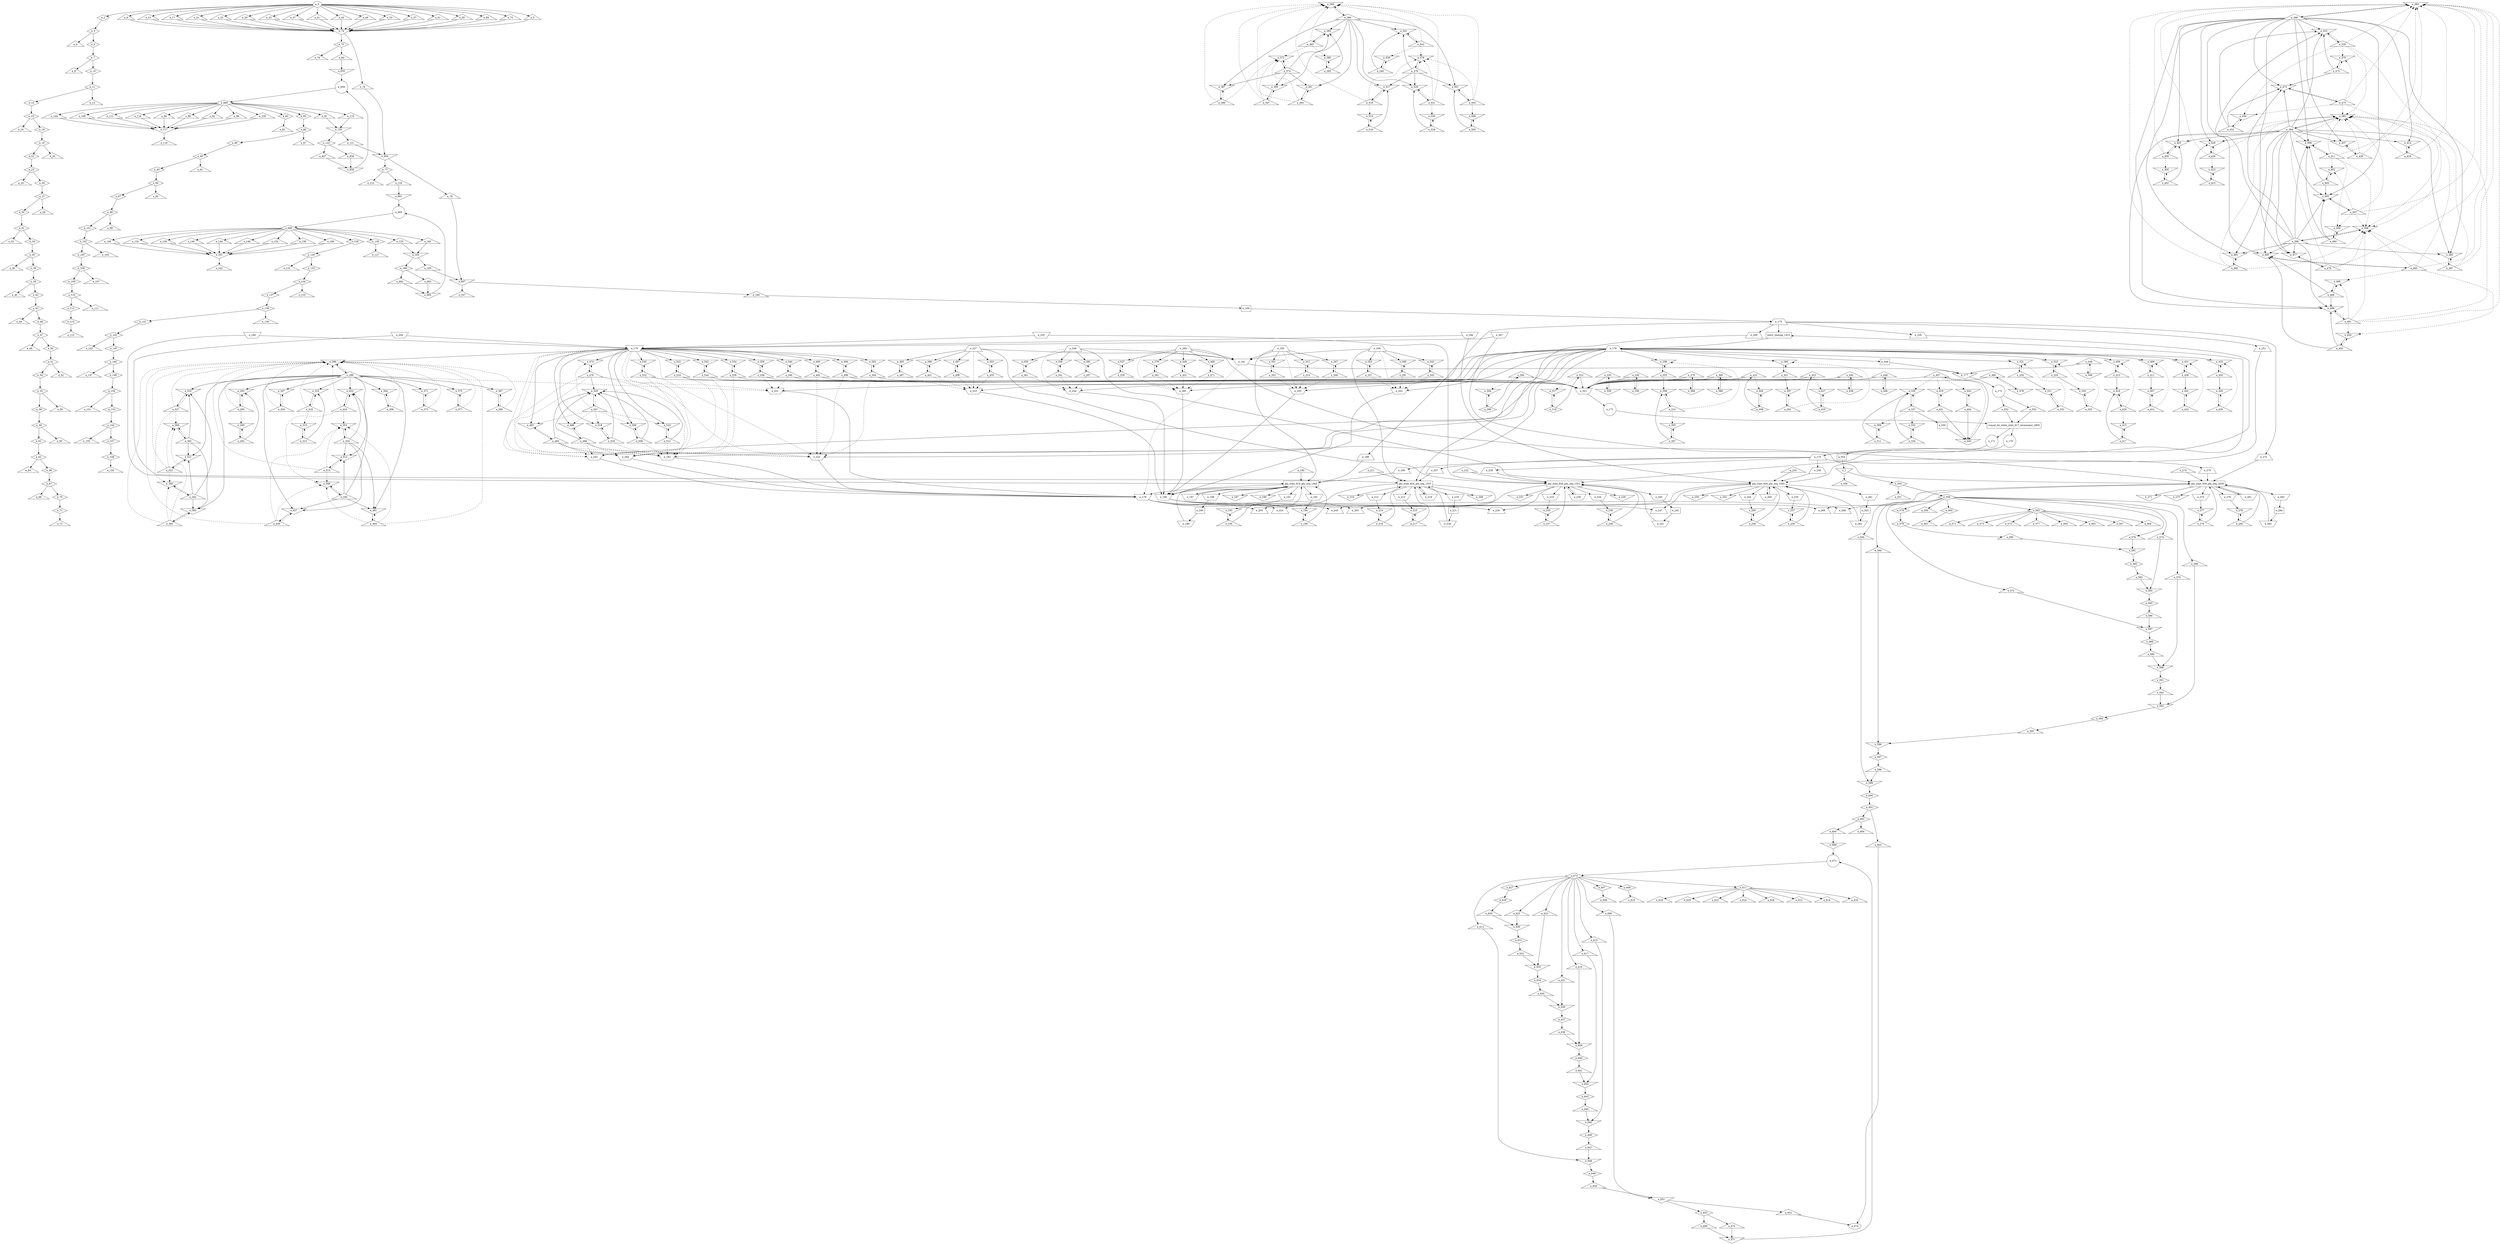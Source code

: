 digraph control_path {
  e_0: entry_node : n ;
  e_1 [shape = invtriangle];
  e_2 [shape = diamond];
  e_3 [shape = diamond];
  e_4 [shape = triangle];
  e_5 [shape = triangle];
  e_6 [shape = diamond];
  e_7 [shape = diamond];
  e_8 [shape = triangle];
  e_9 [shape = triangle];
  e_10 [shape = diamond];
  e_11 [shape = diamond];
  e_12 [shape = triangle];
  e_13 [shape = triangle];
  e_14 [shape = diamond];
  e_15 [shape = diamond];
  e_16 [shape = triangle];
  e_17 [shape = triangle];
  e_18 [shape = diamond];
  e_19 [shape = diamond];
  e_20 [shape = triangle];
  e_21 [shape = triangle];
  e_22 [shape = diamond];
  e_23 [shape = diamond];
  e_24 [shape = triangle];
  e_25 [shape = triangle];
  e_26 [shape = diamond];
  e_27 [shape = diamond];
  e_28 [shape = triangle];
  e_29 [shape = triangle];
  e_30 [shape = diamond];
  e_31 [shape = diamond];
  e_32 [shape = triangle];
  e_33 [shape = triangle];
  e_34 [shape = diamond];
  e_35 [shape = diamond];
  e_36 [shape = triangle];
  e_37 [shape = triangle];
  e_38 [shape = diamond];
  e_39 [shape = diamond];
  e_40 [shape = triangle];
  e_41 [shape = triangle];
  e_42 [shape = diamond];
  e_43 [shape = diamond];
  e_44 [shape = triangle];
  e_45 [shape = triangle];
  e_46 [shape = diamond];
  e_47 [shape = diamond];
  e_48 [shape = triangle];
  e_49 [shape = triangle];
  e_50 [shape = diamond];
  e_51 [shape = diamond];
  e_52 [shape = triangle];
  e_53 [shape = triangle];
  e_54 [shape = diamond];
  e_55 [shape = diamond];
  e_56 [shape = triangle];
  e_57 [shape = triangle];
  e_58 [shape = diamond];
  e_59 [shape = diamond];
  e_60 [shape = triangle];
  e_61 [shape = triangle];
  e_62 [shape = diamond];
  e_63 [shape = diamond];
  e_64 [shape = triangle];
  e_65 [shape = triangle];
  e_66 [shape = diamond];
  e_67 [shape = diamond];
  e_68 [shape = triangle];
  e_69 [shape = triangle];
  e_70 [shape = diamond];
  e_71 [shape = diamond];
  e_72 [shape = triangle];
  e_73 [shape = triangle];
  e_74 [shape = invtriangle];
  e_75 [shape = diamond];
  e_76 [shape = triangle];
  e_77 [shape = diamond];
  e_78 [shape = triangle];
  e_79 [shape = triangle];
  e_80 [shape = triangle];
  e_81 [shape = triangle];
  e_82 [shape = diamond];
  e_83 [shape = triangle];
  e_84 [shape = triangle];
  e_85 [shape = diamond];
  e_86 [shape = diamond];
  e_87 [shape = triangle];
  e_88 [shape = triangle];
  e_89 [shape = diamond];
  e_90 [shape = diamond];
  e_91 [shape = triangle];
  e_92 [shape = triangle];
  e_93 [shape = diamond];
  e_94 [shape = diamond];
  e_95 [shape = triangle];
  e_96 [shape = triangle];
  e_97 [shape = diamond];
  e_98 [shape = diamond];
  e_99 [shape = triangle];
  e_100 [shape = triangle];
  e_101 [shape = diamond];
  e_102 [shape = diamond];
  e_103 [shape = triangle];
  e_104 [shape = triangle];
  e_105 [shape = diamond];
  e_106 [shape = diamond];
  e_107 [shape = triangle];
  e_108 [shape = triangle];
  e_109 [shape = diamond];
  e_110 [shape = diamond];
  e_111 [shape = triangle];
  e_112 [shape = triangle];
  e_113 [shape = diamond];
  e_114 [shape = diamond];
  e_115 [shape = triangle];
  e_116 [shape = triangle];
  e_117 [shape = invtriangle];
  e_118 [shape = triangle];
  e_119 [shape = triangle];
  e_120 [shape = invtriangle];
  e_121 [shape = triangle];
  e_122 [shape = diamond];
  e_123 [shape = triangle];
  e_124 [shape = triangle];
  e_125 [shape = triangle];
  e_126 [shape = diamond];
  e_127 [shape = triangle];
  e_128 [shape = triangle];
  e_129 [shape = diamond];
  e_130 [shape = diamond];
  e_131 [shape = triangle];
  e_132 [shape = triangle];
  e_133 [shape = diamond];
  e_134 [shape = diamond];
  e_135 [shape = triangle];
  e_136 [shape = triangle];
  e_137 [shape = diamond];
  e_138 [shape = diamond];
  e_139 [shape = triangle];
  e_140 [shape = triangle];
  e_141 [shape = diamond];
  e_142 [shape = diamond];
  e_143 [shape = triangle];
  e_144 [shape = triangle];
  e_145 [shape = diamond];
  e_146 [shape = diamond];
  e_147 [shape = triangle];
  e_148 [shape = triangle];
  e_149 [shape = diamond];
  e_150 [shape = diamond];
  e_151 [shape = triangle];
  e_152 [shape = triangle];
  e_153 [shape = diamond];
  e_154 [shape = diamond];
  e_155 [shape = triangle];
  e_156 [shape = triangle];
  e_157 [shape = diamond];
  e_158 [shape = diamond];
  e_159 [shape = triangle];
  e_160 [shape = triangle];
  e_161 [shape = invtriangle];
  e_162 [shape = triangle];
  e_163 [shape = triangle];
  e_164 [shape = invtriangle];
  e_165 [shape = triangle];
  e_166 [shape = diamond];
  e_167 [shape = triangle];
  e_168 [shape = triangle];
  e_169 [shape = dot];
  e_170 [shape = circle];
  e_171 [shape = circle];
  e_172 [shape = circle];
  e_173 [shape = circle];
  e_174 [shape = trapezium];
  e_175 [shape = trapezium];
  e_176 [shape = trapezium];
  e_177 [shape = invtriangle];
  e_178 [shape = invtrapezium];
  e_179 [shape = invtrapezium];
  e_180 [shape = invtrapezium];
  e_181 [shape = invtrapezium];
  e_182 [shape = invtrapezium];
  e_183 [shape = invtrapezium];
  e_184 [shape = invtrapezium];
  e_185 [shape = trapezium];
  e_186 [shape = trapezium];
  e_187 [shape = invtriangle];
  e_188 [shape = trapezium];
  e_189 [shape = invtriangle];
  e_190 [shape = triangle];
  e_191 [shape = invtrapezium];
  e_192 [shape = invtrapezium];
  e_193 [shape = invtriangle];
  e_194 [shape = invtriangle];
  e_195 [shape = triangle];
  e_196 [shape = triangle];
  e_197 [shape = invtrapezium];
  e_198 [shape = invtrapezium];
  e_199 [shape = invtrapezium];
  e_200 [shape = dot];
  e_201 [shape = invtrapezium];
  e_202 [shape = invtrapezium];
  e_203 [shape = trapezium];
  e_204 [shape = invtrapezium];
  e_205 [shape = trapezium];
  e_206 [shape = trapezium];
  e_207 [shape = trapezium];
  e_208 [shape = invtriangle];
  e_209 [shape = trapezium];
  e_210 [shape = invtriangle];
  e_211 [shape = triangle];
  e_212 [shape = invtrapezium];
  e_213 [shape = invtrapezium];
  e_214 [shape = invtriangle];
  e_215 [shape = invtriangle];
  e_216 [shape = triangle];
  e_217 [shape = triangle];
  e_218 [shape = invtrapezium];
  e_219 [shape = invtrapezium];
  e_220 [shape = invtrapezium];
  e_221 [shape = dot];
  e_222 [shape = invtrapezium];
  e_223 [shape = invtrapezium];
  e_224 [shape = trapezium];
  e_225 [shape = invtrapezium];
  e_226 [shape = trapezium];
  e_227 [shape = trapezium];
  e_228 [shape = trapezium];
  e_229 [shape = invtriangle];
  e_230 [shape = trapezium];
  e_231 [shape = invtriangle];
  e_232 [shape = triangle];
  e_233 [shape = invtrapezium];
  e_234 [shape = invtrapezium];
  e_235 [shape = invtriangle];
  e_236 [shape = invtriangle];
  e_237 [shape = triangle];
  e_238 [shape = triangle];
  e_239 [shape = invtrapezium];
  e_240 [shape = invtrapezium];
  e_241 [shape = invtrapezium];
  e_242 [shape = dot];
  e_243 [shape = invtrapezium];
  e_244 [shape = invtrapezium];
  e_245 [shape = trapezium];
  e_246 [shape = invtrapezium];
  e_247 [shape = trapezium];
  e_248 [shape = trapezium];
  e_249 [shape = trapezium];
  e_250 [shape = invtriangle];
  e_251 [shape = trapezium];
  e_252 [shape = invtriangle];
  e_253 [shape = triangle];
  e_254 [shape = invtrapezium];
  e_255 [shape = invtrapezium];
  e_256 [shape = invtriangle];
  e_257 [shape = invtriangle];
  e_258 [shape = triangle];
  e_259 [shape = triangle];
  e_260 [shape = invtrapezium];
  e_261 [shape = invtrapezium];
  e_262 [shape = invtrapezium];
  e_263 [shape = dot];
  e_264 [shape = invtrapezium];
  e_265 [shape = invtrapezium];
  e_266 [shape = trapezium];
  e_267 [shape = invtrapezium];
  e_268 [shape = trapezium];
  e_269 [shape = trapezium];
  e_270 [shape = trapezium];
  e_271 [shape = invtriangle];
  e_272 [shape = trapezium];
  e_273 [shape = invtriangle];
  e_274 [shape = triangle];
  e_275 [shape = invtrapezium];
  e_276 [shape = invtrapezium];
  e_277 [shape = invtriangle];
  e_278 [shape = invtriangle];
  e_279 [shape = triangle];
  e_280 [shape = triangle];
  e_281 [shape = invtrapezium];
  e_282 [shape = invtrapezium];
  e_283 [shape = invtrapezium];
  e_284 [shape = dot];
  e_285 [shape = invtriangle];
  e_286 [shape = invtriangle];
  e_287 [shape = triangle];
  e_288 [shape = triangle];
  e_289 [shape = invtriangle];
  e_290 [shape = invtriangle];
  e_291 [shape = triangle];
  e_292 [shape = triangle];
  e_293 [shape = invtriangle];
  e_294 [shape = invtriangle];
  e_295 [shape = triangle];
  e_296 [shape = diamond];
  e_297 [shape = invtriangle];
  e_298 [shape = invtriangle];
  e_299 [shape = invtriangle];
  e_300 [shape = triangle];
  e_301 [shape = triangle];
  e_302 [shape = triangle];
  e_303 [shape = triangle];
  e_304 [shape = invtriangle];
  e_305 [shape = invtriangle];
  e_306 [shape = triangle];
  e_307 [shape = triangle];
  e_308 [shape = invtriangle];
  e_309 [shape = invtriangle];
  e_310 [shape = triangle];
  e_311 [shape = triangle];
  e_312 [shape = invtriangle];
  e_313 [shape = invtriangle];
  e_314 [shape = triangle];
  e_315 [shape = triangle];
  e_316 [shape = invtriangle];
  e_317 [shape = invtriangle];
  e_318 [shape = triangle];
  e_319 [shape = diamond];
  e_320 [shape = invtriangle];
  e_321 [shape = invtriangle];
  e_322 [shape = invtriangle];
  e_323 [shape = triangle];
  e_324 [shape = triangle];
  e_325 [shape = triangle];
  e_326 [shape = triangle];
  e_327 [shape = invtriangle];
  e_328 [shape = invtriangle];
  e_329 [shape = triangle];
  e_330 [shape = triangle];
  e_331 [shape = invtriangle];
  e_332 [shape = invtriangle];
  e_333 [shape = triangle];
  e_334 [shape = triangle];
  e_335 [shape = invtriangle];
  e_336 [shape = invtriangle];
  e_337 [shape = triangle];
  e_338 [shape = triangle];
  e_339 [shape = invtriangle];
  e_340 [shape = invtriangle];
  e_341 [shape = triangle];
  e_342 [shape = triangle];
  e_343 [shape = invtriangle];
  e_344 [shape = invtriangle];
  e_345 [shape = triangle];
  e_346 [shape = triangle];
  e_347 [shape = invtriangle];
  e_348 [shape = invtriangle];
  e_349 [shape = triangle];
  e_350 [shape = triangle];
  e_351 [shape = invtriangle];
  e_352 [shape = invtriangle];
  e_353 [shape = triangle];
  e_354 [shape = triangle];
  e_355 [shape = invtriangle];
  e_356 [shape = invtriangle];
  e_357 [shape = triangle];
  e_358 [shape = triangle];
  e_359 [shape = invtriangle];
  e_360 [shape = invtriangle];
  e_361 [shape = triangle];
  e_362 [shape = triangle];
  e_363 [shape = invtriangle];
  e_364 [shape = invtriangle];
  e_365 [shape = triangle];
  e_366 [shape = triangle];
  e_367 [shape = invtriangle];
  e_368 [shape = invtriangle];
  e_369 [shape = triangle];
  e_370 [shape = triangle];
  e_371 [shape = invtriangle];
  e_372 [shape = invtriangle];
  e_373 [shape = triangle];
  e_374 [shape = triangle];
  e_375 [shape = invtriangle];
  e_376 [shape = invtriangle];
  e_377 [shape = triangle];
  e_378 [shape = triangle];
  e_379 [shape = invtriangle];
  e_380 [shape = invtriangle];
  e_381 [shape = triangle];
  e_382 [shape = triangle];
  e_383 [shape = invtriangle];
  e_384 [shape = invtriangle];
  e_385 [shape = triangle];
  e_386 [shape = triangle];
  e_387 [shape = invtriangle];
  e_388 [shape = invtriangle];
  e_389 [shape = triangle];
  e_390 [shape = triangle];
  e_391 [shape = invtriangle];
  e_392 [shape = invtriangle];
  e_393 [shape = triangle];
  e_394 [shape = triangle];
  e_395 [shape = invtriangle];
  e_396 [shape = invtriangle];
  e_397 [shape = triangle];
  e_398 [shape = triangle];
  e_399 [shape = invtriangle];
  e_400 [shape = invtriangle];
  e_401 [shape = triangle];
  e_402 [shape = triangle];
  e_403 [shape = invtriangle];
  e_404 [shape = invtriangle];
  e_405 [shape = triangle];
  e_406 [shape = diamond];
  e_407 [shape = invtriangle];
  e_408 [shape = invtriangle];
  e_409 [shape = invtriangle];
  e_410 [shape = triangle];
  e_411 [shape = triangle];
  e_412 [shape = triangle];
  e_413 [shape = triangle];
  e_414 [shape = invtriangle];
  e_415 [shape = invtriangle];
  e_416 [shape = triangle];
  e_417 [shape = triangle];
  e_418 [shape = invtriangle];
  e_419 [shape = invtriangle];
  e_420 [shape = triangle];
  e_421 [shape = triangle];
  e_422 [shape = invtriangle];
  e_423 [shape = invtriangle];
  e_424 [shape = triangle];
  e_425 [shape = triangle];
  e_426 [shape = invtriangle];
  e_427 [shape = invtriangle];
  e_428 [shape = triangle];
  e_429 [shape = diamond];
  e_430 [shape = invtriangle];
  e_431 [shape = invtriangle];
  e_432 [shape = invtriangle];
  e_433 [shape = triangle];
  e_434 [shape = triangle];
  e_435 [shape = triangle];
  e_436 [shape = triangle];
  e_437 [shape = invtriangle];
  e_438 [shape = invtriangle];
  e_439 [shape = triangle];
  e_440 [shape = triangle];
  e_441 [shape = invtriangle];
  e_442 [shape = invtriangle];
  e_443 [shape = triangle];
  e_444 [shape = triangle];
  e_445 [shape = invtriangle];
  e_446 [shape = invtriangle];
  e_447 [shape = triangle];
  e_448 [shape = triangle];
  e_449 [shape = invtriangle];
  e_450 [shape = invtriangle];
  e_451 [shape = triangle];
  e_452 [shape = triangle];
  e_453 [shape = invtriangle];
  e_454 [shape = invtriangle];
  e_455 [shape = triangle];
  e_456 [shape = triangle];
  e_457 [shape = invtriangle];
  e_458 [shape = invtriangle];
  e_459 [shape = triangle];
  e_460 [shape = triangle];
  e_461 [shape = invtriangle];
  e_462 [shape = invtriangle];
  e_463 [shape = triangle];
  e_464 [shape = triangle];
  e_465 [shape = invtriangle];
  e_466 [shape = invtriangle];
  e_467 [shape = triangle];
  e_468 [shape = triangle];
  e_469 [shape = invtriangle];
  e_470 [shape = invtriangle];
  e_471 [shape = triangle];
  e_472 [shape = triangle];
  e_473 [shape = invtriangle];
  e_474 [shape = invtriangle];
  e_475 [shape = triangle];
  e_476 [shape = triangle];
  e_477 [shape = invtriangle];
  e_478 [shape = invtriangle];
  e_479 [shape = triangle];
  e_480 [shape = triangle];
  e_481 [shape = invtriangle];
  e_482 [shape = invtriangle];
  e_483 [shape = triangle];
  e_484 [shape = triangle];
  e_485 [shape = invtriangle];
  e_486 [shape = invtriangle];
  e_487 [shape = triangle];
  e_488 [shape = triangle];
  e_489 [shape = invtriangle];
  e_490 [shape = invtriangle];
  e_491 [shape = triangle];
  e_492 [shape = triangle];
  e_493 [shape = invtriangle];
  e_494 [shape = invtriangle];
  e_495 [shape = triangle];
  e_496 [shape = triangle];
  e_497 [shape = invtriangle];
  e_498 [shape = invtriangle];
  e_499 [shape = triangle];
  e_500 [shape = triangle];
  e_501 [shape = invtriangle];
  e_502 [shape = invtriangle];
  e_503 [shape = triangle];
  e_504 [shape = triangle];
  e_505 [shape = invtriangle];
  e_506 [shape = invtriangle];
  e_507 [shape = triangle];
  e_508 [shape = triangle];
  e_509 [shape = invtriangle];
  e_510 [shape = invtriangle];
  e_511 [shape = triangle];
  e_512 [shape = triangle];
  e_513 [shape = invtriangle];
  e_514 [shape = invtriangle];
  e_515 [shape = triangle];
  e_516 [shape = triangle];
  e_517 [shape = invtriangle];
  e_518 [shape = invtriangle];
  e_519 [shape = triangle];
  e_520 [shape = triangle];
  e_521 [shape = invtriangle];
  e_522 [shape = invtriangle];
  e_523 [shape = triangle];
  e_524 [shape = triangle];
  e_525 [shape = invtriangle];
  e_526 [shape = invtriangle];
  e_527 [shape = triangle];
  e_528 [shape = triangle];
  e_529 [shape = invtriangle];
  e_530 [shape = invtriangle];
  e_531 [shape = triangle];
  e_532 [shape = triangle];
  e_533 [shape = invtriangle];
  e_534 [shape = invtriangle];
  e_535 [shape = triangle];
  e_536 [shape = triangle];
  e_537 [shape = invtriangle];
  e_538 [shape = invtriangle];
  e_539 [shape = triangle];
  e_540 [shape = triangle];
  e_541 [shape = invtriangle];
  e_542 [shape = invtriangle];
  e_543 [shape = triangle];
  e_544 [shape = triangle];
  e_545 [shape = invtriangle];
  e_546 [shape = invtriangle];
  e_547 [shape = triangle];
  e_548 [shape = triangle];
  e_549 [shape = dot];
  e_550 [shape = dot];
  e_551 [shape = invtrapezium];
  e_552 [shape = triangle];
  e_553 [shape = triangle];
  e_554 [shape = dot];
  e_555 [shape = diamond];
  e_556 [shape = triangle];
  e_557 [shape = triangle];
  e_558 [shape = diamond];
  e_559 [shape = triangle];
  e_560 [shape = diamond];
  e_561 [shape = triangle];
  e_562 [shape = diamond];
  e_563 [shape = triangle];
  e_564 [shape = triangle];
  e_565 [shape = triangle];
  e_566 [shape = triangle];
  e_567 [shape = triangle];
  e_568 [shape = triangle];
  e_569 [shape = triangle];
  e_570 [shape = triangle];
  e_571 [shape = triangle];
  e_572 [shape = triangle];
  e_573 [shape = triangle];
  e_574 [shape = triangle];
  e_575 [shape = triangle];
  e_576 [shape = triangle];
  e_577 [shape = triangle];
  e_578 [shape = diamond];
  e_579 [shape = diamond];
  e_580 [shape = triangle];
  e_581 [shape = invtriangle];
  e_582 [shape = diamond];
  e_583 [shape = triangle];
  e_584 [shape = invtriangle];
  e_585 [shape = diamond];
  e_586 [shape = triangle];
  e_587 [shape = invtriangle];
  e_588 [shape = diamond];
  e_589 [shape = triangle];
  e_590 [shape = invtriangle];
  e_591 [shape = diamond];
  e_592 [shape = triangle];
  e_593 [shape = invtriangle];
  e_594 [shape = diamond];
  e_595 [shape = triangle];
  e_596 [shape = invtriangle];
  e_597 [shape = diamond];
  e_598 [shape = triangle];
  e_599 [shape = invtriangle];
  e_600 [shape = diamond];
  e_601 [shape = diamond];
  e_602 [shape = diamond];
  e_603 [shape = triangle];
  e_604 [shape = triangle];
  e_605 [shape = triangle];
  e_606 [shape = triangle];
  e_607 [shape = diamond];
  e_608 [shape = triangle];
  e_609 [shape = diamond];
  e_610 [shape = triangle];
  e_611 [shape = diamond];
  e_612 [shape = triangle];
  e_613 [shape = triangle];
  e_614 [shape = triangle];
  e_615 [shape = triangle];
  e_616 [shape = triangle];
  e_617 [shape = triangle];
  e_618 [shape = triangle];
  e_619 [shape = triangle];
  e_620 [shape = triangle];
  e_621 [shape = triangle];
  e_622 [shape = triangle];
  e_623 [shape = triangle];
  e_624 [shape = triangle];
  e_625 [shape = triangle];
  e_626 [shape = triangle];
  e_627 [shape = diamond];
  e_628 [shape = diamond];
  e_629 [shape = triangle];
  e_630 [shape = invtriangle];
  e_631 [shape = diamond];
  e_632 [shape = triangle];
  e_633 [shape = invtriangle];
  e_634 [shape = diamond];
  e_635 [shape = triangle];
  e_636 [shape = invtriangle];
  e_637 [shape = diamond];
  e_638 [shape = triangle];
  e_639 [shape = invtriangle];
  e_640 [shape = diamond];
  e_641 [shape = triangle];
  e_642 [shape = invtriangle];
  e_643 [shape = diamond];
  e_644 [shape = triangle];
  e_645 [shape = invtriangle];
  e_646 [shape = diamond];
  e_647 [shape = triangle];
  e_648 [shape = invtriangle];
  e_649 [shape = diamond];
  e_650 [shape = triangle];
  e_651 [shape = invtriangle];
  e_652 [shape = triangle];
  e_653 [shape = diamond];
  e_654 [shape = invtriangle];
  e_655 [shape = invtriangle];
  e_656 [shape = triangle];
  e_657 [shape = triangle];
  e_658 [shape = invtriangle];
  e_659 [shape = circle];
  e_660 [shape = diamond];
  e_661 [shape = invtriangle];
  e_662 [shape = triangle];
  e_663 [shape = triangle];
  e_664 [shape = invtriangle];
  e_665 [shape = circle];
  e_666 [shape = diamond];
  e_667 [shape = invtriangle];
  e_668 [shape = invtriangle];
  e_669 [shape = triangle];
  e_670 [shape = triangle];
  e_671 [shape = invtriangle];
  e_672 [shape = circle];
  e_673 [shape = diamond];
  e_674: exit_node : s ;
  e_554 -> e_1;
  e_0 -> e_2;
  e_2 -> e_3;
  e_3 -> e_4;
  e_0 -> e_5;
  e_3 -> e_6;
  e_6 -> e_7;
  e_7 -> e_8;
  e_0 -> e_9;
  e_7 -> e_10;
  e_10 -> e_11;
  e_11 -> e_12;
  e_0 -> e_13;
  e_11 -> e_14;
  e_14 -> e_15;
  e_15 -> e_16;
  e_0 -> e_17;
  e_15 -> e_18;
  e_18 -> e_19;
  e_19 -> e_20;
  e_0 -> e_21;
  e_19 -> e_22;
  e_22 -> e_23;
  e_23 -> e_24;
  e_0 -> e_25;
  e_23 -> e_26;
  e_26 -> e_27;
  e_27 -> e_28;
  e_0 -> e_29;
  e_27 -> e_30;
  e_30 -> e_31;
  e_31 -> e_32;
  e_0 -> e_33;
  e_31 -> e_34;
  e_34 -> e_35;
  e_35 -> e_36;
  e_0 -> e_37;
  e_35 -> e_38;
  e_38 -> e_39;
  e_39 -> e_40;
  e_0 -> e_41;
  e_39 -> e_42;
  e_42 -> e_43;
  e_43 -> e_44;
  e_0 -> e_45;
  e_43 -> e_46;
  e_46 -> e_47;
  e_47 -> e_48;
  e_0 -> e_49;
  e_47 -> e_50;
  e_50 -> e_51;
  e_51 -> e_52;
  e_0 -> e_53;
  e_51 -> e_54;
  e_54 -> e_55;
  e_55 -> e_56;
  e_0 -> e_57;
  e_55 -> e_58;
  e_58 -> e_59;
  e_59 -> e_60;
  e_0 -> e_61;
  e_59 -> e_62;
  e_62 -> e_63;
  e_63 -> e_64;
  e_0 -> e_65;
  e_63 -> e_66;
  e_66 -> e_67;
  e_67 -> e_68;
  e_0 -> e_69;
  e_67 -> e_70;
  e_70 -> e_71;
  e_71 -> e_72;
  e_0 -> e_73;
  e_41 -> e_74;
  e_45 -> e_74;
  e_49 -> e_74;
  e_53 -> e_74;
  e_25 -> e_74;
  e_17 -> e_74;
  e_21 -> e_74;
  e_37 -> e_74;
  e_13 -> e_74;
  e_29 -> e_74;
  e_33 -> e_74;
  e_57 -> e_74;
  e_61 -> e_74;
  e_65 -> e_74;
  e_69 -> e_74;
  e_73 -> e_74;
  e_5 -> e_74;
  e_9 -> e_74;
  e_74 -> e_75;
  e_74 -> e_76;
  e_654 -> e_77;
  e_654 -> e_78;
  e_75 -> e_79;
  e_75 -> e_80;
  e_660 -> e_81;
  e_660 -> e_82;
  e_82 -> e_83;
  e_660 -> e_84;
  e_660 -> e_85;
  e_85 -> e_86;
  e_86 -> e_87;
  e_660 -> e_88;
  e_86 -> e_89;
  e_89 -> e_90;
  e_90 -> e_91;
  e_660 -> e_92;
  e_90 -> e_93;
  e_93 -> e_94;
  e_94 -> e_95;
  e_660 -> e_96;
  e_94 -> e_97;
  e_97 -> e_98;
  e_98 -> e_99;
  e_660 -> e_100;
  e_98 -> e_101;
  e_101 -> e_102;
  e_102 -> e_103;
  e_660 -> e_104;
  e_102 -> e_105;
  e_105 -> e_106;
  e_106 -> e_107;
  e_660 -> e_108;
  e_106 -> e_109;
  e_109 -> e_110;
  e_110 -> e_111;
  e_660 -> e_112;
  e_110 -> e_113;
  e_113 -> e_114;
  e_114 -> e_115;
  e_660 -> e_116;
  e_84 -> e_117;
  e_88 -> e_117;
  e_92 -> e_117;
  e_96 -> e_117;
  e_100 -> e_117;
  e_104 -> e_117;
  e_108 -> e_117;
  e_112 -> e_117;
  e_116 -> e_117;
  e_117 -> e_118;
  e_660 -> e_119;
  e_81 -> e_120;
  e_119 -> e_120;
  e_120 -> e_121;
  e_120 -> e_122;
  e_77 -> e_123;
  e_77 -> e_124;
  e_666 -> e_125;
  e_666 -> e_126;
  e_126 -> e_127;
  e_666 -> e_128;
  e_666 -> e_129;
  e_129 -> e_130;
  e_130 -> e_131;
  e_666 -> e_132;
  e_130 -> e_133;
  e_133 -> e_134;
  e_134 -> e_135;
  e_666 -> e_136;
  e_134 -> e_137;
  e_137 -> e_138;
  e_138 -> e_139;
  e_666 -> e_140;
  e_138 -> e_141;
  e_141 -> e_142;
  e_142 -> e_143;
  e_666 -> e_144;
  e_142 -> e_145;
  e_145 -> e_146;
  e_146 -> e_147;
  e_666 -> e_148;
  e_146 -> e_149;
  e_149 -> e_150;
  e_150 -> e_151;
  e_666 -> e_152;
  e_150 -> e_153;
  e_153 -> e_154;
  e_154 -> e_155;
  e_666 -> e_156;
  e_154 -> e_157;
  e_157 -> e_158;
  e_158 -> e_159;
  e_666 -> e_160;
  e_128 -> e_161;
  e_132 -> e_161;
  e_136 -> e_161;
  e_140 -> e_161;
  e_144 -> e_161;
  e_148 -> e_161;
  e_152 -> e_161;
  e_156 -> e_161;
  e_160 -> e_161;
  e_161 -> e_162;
  e_666 -> e_163;
  e_125 -> e_164;
  e_163 -> e_164;
  e_164 -> e_165;
  e_164 -> e_166;
  e_667 -> e_167;
  e_667 -> e_168;
  e_168 -> e_169;
  e_177 -> e_172;
  e_551 -> e_173;
  e_171 -> e_174;
  e_169 -> e_175;
  e_181 -> e_177;
  e_548 -> e_177;
  e_549 -> e_177;
  e_182 -> e_178;
  e_201 -> e_178;
  e_222 -> e_178;
  e_243 -> e_178;
  e_264 -> e_178;
  e_181 -> e_178[style = dashed];
  e_184 -> e_179;
  e_204 -> e_179;
  e_225 -> e_179;
  e_246 -> e_179;
  e_267 -> e_179;
  e_183 -> e_180;
  e_202 -> e_180;
  e_223 -> e_180;
  e_244 -> e_180;
  e_265 -> e_180;
  e_185 -> e_181;
  e_206 -> e_181;
  e_227 -> e_181;
  e_248 -> e_181;
  e_269 -> e_181;
  e_176 -> e_182;
  e_179 -> e_182[style = dashed];
  e_476 -> e_182[style = dashed];
  e_484 -> e_182[style = dashed];
  e_488 -> e_182[style = dashed];
  e_508 -> e_182[style = dashed];
  e_512 -> e_182[style = dashed];
  e_520 -> e_182[style = dashed];
  e_176 -> e_183;
  e_185 -> e_183[style = dashed];
  e_314 -> e_183[style = dashed];
  e_349 -> e_183[style = dashed];
  e_353 -> e_183[style = dashed];
  e_174 -> e_186;
  e_175 -> e_188;
  e_191 -> e_193;
  e_195 -> e_193[style = dashed];
  e_192 -> e_194;
  e_196 -> e_194[style = dashed];
  e_193 -> e_195;
  e_194 -> e_196;
  e_200 -> e_199;
  e_198 -> e_200;
  e_176 -> e_201;
  e_179 -> e_201[style = dashed];
  e_288 -> e_201[style = dashed];
  e_346 -> e_201[style = dashed];
  e_358 -> e_201[style = dashed];
  e_176 -> e_202;
  e_206 -> e_202[style = dashed];
  e_291 -> e_202[style = dashed];
  e_345 -> e_202[style = dashed];
  e_357 -> e_202[style = dashed];
  e_178 -> e_203;
  e_180 -> e_205;
  e_174 -> e_207;
  e_175 -> e_209;
  e_212 -> e_214;
  e_216 -> e_214[style = dashed];
  e_213 -> e_215;
  e_217 -> e_215[style = dashed];
  e_214 -> e_216;
  e_215 -> e_217;
  e_221 -> e_220;
  e_219 -> e_221;
  e_176 -> e_222;
  e_179 -> e_222[style = dashed];
  e_476 -> e_222[style = dashed];
  e_484 -> e_222[style = dashed];
  e_488 -> e_222[style = dashed];
  e_492 -> e_222[style = dashed];
  e_496 -> e_222[style = dashed];
  e_504 -> e_222[style = dashed];
  e_176 -> e_223;
  e_227 -> e_223[style = dashed];
  e_401 -> e_223[style = dashed];
  e_455 -> e_223[style = dashed];
  e_467 -> e_223[style = dashed];
  e_499 -> e_223[style = dashed];
  e_178 -> e_224;
  e_180 -> e_226;
  e_174 -> e_228;
  e_175 -> e_230;
  e_233 -> e_235;
  e_237 -> e_235[style = dashed];
  e_234 -> e_236;
  e_238 -> e_236[style = dashed];
  e_235 -> e_237;
  e_236 -> e_238;
  e_242 -> e_241;
  e_240 -> e_242;
  e_176 -> e_243;
  e_179 -> e_243[style = dashed];
  e_476 -> e_243[style = dashed];
  e_484 -> e_243[style = dashed];
  e_488 -> e_243[style = dashed];
  e_524 -> e_243[style = dashed];
  e_532 -> e_243[style = dashed];
  e_176 -> e_244;
  e_248 -> e_244[style = dashed];
  e_287 -> e_244[style = dashed];
  e_341 -> e_244[style = dashed];
  e_361 -> e_244[style = dashed];
  e_178 -> e_245;
  e_180 -> e_247;
  e_174 -> e_249;
  e_175 -> e_251;
  e_254 -> e_256;
  e_258 -> e_256[style = dashed];
  e_255 -> e_257;
  e_259 -> e_257[style = dashed];
  e_256 -> e_258;
  e_257 -> e_259;
  e_263 -> e_262;
  e_261 -> e_263;
  e_176 -> e_264;
  e_179 -> e_264[style = dashed];
  e_476 -> e_264[style = dashed];
  e_484 -> e_264[style = dashed];
  e_488 -> e_264[style = dashed];
  e_536 -> e_264[style = dashed];
  e_544 -> e_264[style = dashed];
  e_176 -> e_265;
  e_269 -> e_265[style = dashed];
  e_381 -> e_265[style = dashed];
  e_451 -> e_265[style = dashed];
  e_471 -> e_265[style = dashed];
  e_539 -> e_265[style = dashed];
  e_178 -> e_266;
  e_180 -> e_268;
  e_174 -> e_270;
  e_175 -> e_272;
  e_275 -> e_277;
  e_279 -> e_277[style = dashed];
  e_276 -> e_278;
  e_280 -> e_278[style = dashed];
  e_277 -> e_279;
  e_278 -> e_280;
  e_284 -> e_283;
  e_282 -> e_284;
  e_248 -> e_285;
  e_287 -> e_285[style = dashed];
  e_179 -> e_286;
  e_288 -> e_286[style = dashed];
  e_295 -> e_286[style = dashed];
  e_306 -> e_286[style = dashed];
  e_318 -> e_286[style = dashed];
  e_329 -> e_286[style = dashed];
  e_365 -> e_286[style = dashed];
  e_369 -> e_286[style = dashed];
  e_373 -> e_286[style = dashed];
  e_377 -> e_286[style = dashed];
  e_424 -> e_286[style = dashed];
  e_459 -> e_286[style = dashed];
  e_463 -> e_286[style = dashed];
  e_515 -> e_286[style = dashed];
  e_523 -> e_286[style = dashed];
  e_527 -> e_286[style = dashed];
  e_285 -> e_287;
  e_286 -> e_288;
  e_206 -> e_289;
  e_291 -> e_289[style = dashed];
  e_292 -> e_290[style = dashed];
  e_295 -> e_290[style = dashed];
  e_289 -> e_291;
  e_290 -> e_292;
  e_288 -> e_293;
  e_292 -> e_293;
  e_295 -> e_293[style = dashed];
  e_296 -> e_294[style = dashed];
  e_300 -> e_294[style = dashed];
  e_293 -> e_295;
  e_294 -> e_296;
  e_301 -> e_297;
  e_302 -> e_297[style = dashed];
  e_176 -> e_298;
  e_303 -> e_298[style = dashed];
  e_310 -> e_298[style = dashed];
  e_176 -> e_299;
  e_301 -> e_299[style = dashed];
  e_302 -> e_299[style = dashed];
  e_296 -> e_300;
  e_299 -> e_301;
  e_297 -> e_302;
  e_298 -> e_303;
  e_288 -> e_304;
  e_306 -> e_304[style = dashed];
  e_307 -> e_305[style = dashed];
  e_310 -> e_305[style = dashed];
  e_304 -> e_306;
  e_305 -> e_307;
  e_303 -> e_308;
  e_307 -> e_308;
  e_310 -> e_308[style = dashed];
  e_311 -> e_309[style = dashed];
  e_337 -> e_309[style = dashed];
  e_308 -> e_310;
  e_309 -> e_311;
  e_185 -> e_312;
  e_314 -> e_312[style = dashed];
  e_315 -> e_313[style = dashed];
  e_318 -> e_313[style = dashed];
  e_312 -> e_314;
  e_313 -> e_315;
  e_288 -> e_316;
  e_315 -> e_316;
  e_318 -> e_316[style = dashed];
  e_319 -> e_317[style = dashed];
  e_323 -> e_317[style = dashed];
  e_316 -> e_318;
  e_317 -> e_319;
  e_324 -> e_320;
  e_325 -> e_320[style = dashed];
  e_176 -> e_321;
  e_326 -> e_321[style = dashed];
  e_333 -> e_321[style = dashed];
  e_176 -> e_322;
  e_324 -> e_322[style = dashed];
  e_325 -> e_322[style = dashed];
  e_319 -> e_323;
  e_322 -> e_324;
  e_320 -> e_325;
  e_321 -> e_326;
  e_288 -> e_327;
  e_329 -> e_327[style = dashed];
  e_330 -> e_328[style = dashed];
  e_327 -> e_329;
  e_328 -> e_330;
  e_326 -> e_331;
  e_333 -> e_331[style = dashed];
  e_334 -> e_332[style = dashed];
  e_337 -> e_332[style = dashed];
  e_331 -> e_333;
  e_332 -> e_334;
  e_311 -> e_335;
  e_334 -> e_335;
  e_337 -> e_335[style = dashed];
  e_447 -> e_335[style = dashed];
  e_338 -> e_336[style = dashed];
  e_335 -> e_337;
  e_336 -> e_338;
  e_248 -> e_339;
  e_341 -> e_339[style = dashed];
  e_342 -> e_340[style = dashed];
  e_365 -> e_340[style = dashed];
  e_523 -> e_340[style = dashed];
  e_527 -> e_340[style = dashed];
  e_339 -> e_341;
  e_340 -> e_342;
  e_206 -> e_343;
  e_345 -> e_343[style = dashed];
  e_179 -> e_344;
  e_346 -> e_344[style = dashed];
  e_343 -> e_345;
  e_344 -> e_346;
  e_185 -> e_347;
  e_349 -> e_347[style = dashed];
  e_350 -> e_348[style = dashed];
  e_424 -> e_348[style = dashed];
  e_459 -> e_348[style = dashed];
  e_463 -> e_348[style = dashed];
  e_515 -> e_348[style = dashed];
  e_347 -> e_349;
  e_348 -> e_350;
  e_185 -> e_351;
  e_353 -> e_351[style = dashed];
  e_354 -> e_352[style = dashed];
  e_424 -> e_352[style = dashed];
  e_459 -> e_352[style = dashed];
  e_463 -> e_352[style = dashed];
  e_515 -> e_352[style = dashed];
  e_351 -> e_353;
  e_352 -> e_354;
  e_206 -> e_355;
  e_357 -> e_355[style = dashed];
  e_179 -> e_356;
  e_358 -> e_356[style = dashed];
  e_355 -> e_357;
  e_356 -> e_358;
  e_248 -> e_359;
  e_361 -> e_359[style = dashed];
  e_362 -> e_360[style = dashed];
  e_365 -> e_360[style = dashed];
  e_523 -> e_360[style = dashed];
  e_527 -> e_360[style = dashed];
  e_359 -> e_361;
  e_360 -> e_362;
  e_288 -> e_363;
  e_342 -> e_363;
  e_362 -> e_363;
  e_365 -> e_363[style = dashed];
  e_366 -> e_364[style = dashed];
  e_385 -> e_364[style = dashed];
  e_389 -> e_364[style = dashed];
  e_393 -> e_364[style = dashed];
  e_397 -> e_364[style = dashed];
  e_503 -> e_364[style = dashed];
  e_519 -> e_364[style = dashed];
  e_531 -> e_364[style = dashed];
  e_543 -> e_364[style = dashed];
  e_363 -> e_365;
  e_364 -> e_366;
  e_288 -> e_367;
  e_369 -> e_367[style = dashed];
  e_370 -> e_368[style = dashed];
  e_367 -> e_369;
  e_368 -> e_370;
  e_288 -> e_371;
  e_373 -> e_371[style = dashed];
  e_374 -> e_372[style = dashed];
  e_385 -> e_372[style = dashed];
  e_389 -> e_372[style = dashed];
  e_393 -> e_372[style = dashed];
  e_397 -> e_372[style = dashed];
  e_371 -> e_373;
  e_372 -> e_374;
  e_288 -> e_375;
  e_377 -> e_375[style = dashed];
  e_378 -> e_376[style = dashed];
  e_503 -> e_376[style = dashed];
  e_519 -> e_376[style = dashed];
  e_531 -> e_376[style = dashed];
  e_543 -> e_376[style = dashed];
  e_375 -> e_377;
  e_376 -> e_378;
  e_269 -> e_379;
  e_381 -> e_379[style = dashed];
  e_382 -> e_380[style = dashed];
  e_385 -> e_380[style = dashed];
  e_379 -> e_381;
  e_380 -> e_382;
  e_366 -> e_383;
  e_374 -> e_383;
  e_382 -> e_383;
  e_385 -> e_383[style = dashed];
  e_386 -> e_384[style = dashed];
  e_405 -> e_384[style = dashed];
  e_416 -> e_384[style = dashed];
  e_428 -> e_384[style = dashed];
  e_439 -> e_384[style = dashed];
  e_475 -> e_384[style = dashed];
  e_479 -> e_384[style = dashed];
  e_483 -> e_384[style = dashed];
  e_487 -> e_384[style = dashed];
  e_491 -> e_384[style = dashed];
  e_495 -> e_384[style = dashed];
  e_507 -> e_384[style = dashed];
  e_511 -> e_384[style = dashed];
  e_535 -> e_384[style = dashed];
  e_383 -> e_385;
  e_384 -> e_386;
  e_366 -> e_387;
  e_374 -> e_387;
  e_389 -> e_387[style = dashed];
  e_390 -> e_388[style = dashed];
  e_387 -> e_389;
  e_388 -> e_390;
  e_366 -> e_391;
  e_374 -> e_391;
  e_393 -> e_391[style = dashed];
  e_394 -> e_392[style = dashed];
  e_405 -> e_392[style = dashed];
  e_416 -> e_392[style = dashed];
  e_428 -> e_392[style = dashed];
  e_439 -> e_392[style = dashed];
  e_475 -> e_392[style = dashed];
  e_479 -> e_392[style = dashed];
  e_483 -> e_392[style = dashed];
  e_487 -> e_392[style = dashed];
  e_491 -> e_392[style = dashed];
  e_495 -> e_392[style = dashed];
  e_507 -> e_392[style = dashed];
  e_511 -> e_392[style = dashed];
  e_535 -> e_392[style = dashed];
  e_391 -> e_393;
  e_392 -> e_394;
  e_366 -> e_395;
  e_374 -> e_395;
  e_397 -> e_395[style = dashed];
  e_398 -> e_396[style = dashed];
  e_475 -> e_396[style = dashed];
  e_479 -> e_396[style = dashed];
  e_483 -> e_396[style = dashed];
  e_487 -> e_396[style = dashed];
  e_491 -> e_396[style = dashed];
  e_495 -> e_396[style = dashed];
  e_507 -> e_396[style = dashed];
  e_511 -> e_396[style = dashed];
  e_535 -> e_396[style = dashed];
  e_395 -> e_397;
  e_396 -> e_398;
  e_227 -> e_399;
  e_401 -> e_399[style = dashed];
  e_402 -> e_400[style = dashed];
  e_405 -> e_400[style = dashed];
  e_399 -> e_401;
  e_400 -> e_402;
  e_386 -> e_403;
  e_394 -> e_403;
  e_402 -> e_403;
  e_405 -> e_403[style = dashed];
  e_406 -> e_404[style = dashed];
  e_410 -> e_404[style = dashed];
  e_403 -> e_405;
  e_404 -> e_406;
  e_411 -> e_407;
  e_412 -> e_407[style = dashed];
  e_176 -> e_408;
  e_413 -> e_408[style = dashed];
  e_420 -> e_408[style = dashed];
  e_176 -> e_409;
  e_411 -> e_409[style = dashed];
  e_412 -> e_409[style = dashed];
  e_406 -> e_410;
  e_409 -> e_411;
  e_407 -> e_412;
  e_408 -> e_413;
  e_386 -> e_414;
  e_394 -> e_414;
  e_416 -> e_414[style = dashed];
  e_417 -> e_415[style = dashed];
  e_420 -> e_415[style = dashed];
  e_414 -> e_416;
  e_415 -> e_417;
  e_413 -> e_418;
  e_417 -> e_418;
  e_420 -> e_418[style = dashed];
  e_421 -> e_419[style = dashed];
  e_447 -> e_419[style = dashed];
  e_418 -> e_420;
  e_419 -> e_421;
  e_288 -> e_422;
  e_350 -> e_422;
  e_354 -> e_422;
  e_424 -> e_422[style = dashed];
  e_425 -> e_423[style = dashed];
  e_428 -> e_423[style = dashed];
  e_422 -> e_424;
  e_423 -> e_425;
  e_386 -> e_426;
  e_394 -> e_426;
  e_425 -> e_426;
  e_428 -> e_426[style = dashed];
  e_429 -> e_427[style = dashed];
  e_433 -> e_427[style = dashed];
  e_426 -> e_428;
  e_427 -> e_429;
  e_434 -> e_430;
  e_435 -> e_430[style = dashed];
  e_176 -> e_431;
  e_436 -> e_431[style = dashed];
  e_443 -> e_431[style = dashed];
  e_176 -> e_432;
  e_434 -> e_432[style = dashed];
  e_435 -> e_432[style = dashed];
  e_429 -> e_433;
  e_432 -> e_434;
  e_430 -> e_435;
  e_431 -> e_436;
  e_386 -> e_437;
  e_394 -> e_437;
  e_439 -> e_437[style = dashed];
  e_440 -> e_438[style = dashed];
  e_437 -> e_439;
  e_438 -> e_440;
  e_436 -> e_441;
  e_443 -> e_441[style = dashed];
  e_444 -> e_442[style = dashed];
  e_447 -> e_442[style = dashed];
  e_441 -> e_443;
  e_442 -> e_444;
  e_421 -> e_445;
  e_444 -> e_445;
  e_550 -> e_445;
  e_447 -> e_445[style = dashed];
  e_448 -> e_446[style = dashed];
  e_445 -> e_447;
  e_446 -> e_448;
  e_269 -> e_449;
  e_451 -> e_449[style = dashed];
  e_452 -> e_450[style = dashed];
  e_475 -> e_450[style = dashed];
  e_535 -> e_450[style = dashed];
  e_449 -> e_451;
  e_450 -> e_452;
  e_227 -> e_453;
  e_455 -> e_453[style = dashed];
  e_456 -> e_454[style = dashed];
  e_491 -> e_454[style = dashed];
  e_495 -> e_454[style = dashed];
  e_453 -> e_455;
  e_454 -> e_456;
  e_288 -> e_457;
  e_350 -> e_457;
  e_354 -> e_457;
  e_459 -> e_457[style = dashed];
  e_460 -> e_458[style = dashed];
  e_507 -> e_458[style = dashed];
  e_511 -> e_458[style = dashed];
  e_457 -> e_459;
  e_458 -> e_460;
  e_288 -> e_461;
  e_350 -> e_461;
  e_354 -> e_461;
  e_463 -> e_461[style = dashed];
  e_464 -> e_462[style = dashed];
  e_507 -> e_462[style = dashed];
  e_511 -> e_462[style = dashed];
  e_461 -> e_463;
  e_462 -> e_464;
  e_227 -> e_465;
  e_467 -> e_465[style = dashed];
  e_468 -> e_466[style = dashed];
  e_491 -> e_466[style = dashed];
  e_495 -> e_466[style = dashed];
  e_465 -> e_467;
  e_466 -> e_468;
  e_269 -> e_469;
  e_471 -> e_469[style = dashed];
  e_472 -> e_470[style = dashed];
  e_475 -> e_470[style = dashed];
  e_535 -> e_470[style = dashed];
  e_469 -> e_471;
  e_470 -> e_472;
  e_386 -> e_473;
  e_394 -> e_473;
  e_398 -> e_473;
  e_452 -> e_473;
  e_472 -> e_473;
  e_475 -> e_473[style = dashed];
  e_179 -> e_474;
  e_476 -> e_474[style = dashed];
  e_547 -> e_474[style = dashed];
  e_473 -> e_475;
  e_474 -> e_476;
  e_386 -> e_477;
  e_394 -> e_477;
  e_398 -> e_477;
  e_479 -> e_477[style = dashed];
  e_480 -> e_478[style = dashed];
  e_477 -> e_479;
  e_478 -> e_480;
  e_386 -> e_481;
  e_394 -> e_481;
  e_398 -> e_481;
  e_483 -> e_481[style = dashed];
  e_179 -> e_482;
  e_484 -> e_482[style = dashed];
  e_547 -> e_482[style = dashed];
  e_481 -> e_483;
  e_482 -> e_484;
  e_386 -> e_485;
  e_394 -> e_485;
  e_398 -> e_485;
  e_487 -> e_485[style = dashed];
  e_179 -> e_486;
  e_488 -> e_486[style = dashed];
  e_547 -> e_486[style = dashed];
  e_485 -> e_487;
  e_486 -> e_488;
  e_386 -> e_489;
  e_394 -> e_489;
  e_398 -> e_489;
  e_456 -> e_489;
  e_468 -> e_489;
  e_491 -> e_489[style = dashed];
  e_179 -> e_490;
  e_492 -> e_490[style = dashed];
  e_489 -> e_491;
  e_490 -> e_492;
  e_386 -> e_493;
  e_394 -> e_493;
  e_398 -> e_493;
  e_456 -> e_493;
  e_468 -> e_493;
  e_495 -> e_493[style = dashed];
  e_179 -> e_494;
  e_496 -> e_494[style = dashed];
  e_493 -> e_495;
  e_494 -> e_496;
  e_227 -> e_497;
  e_499 -> e_497[style = dashed];
  e_500 -> e_498[style = dashed];
  e_503 -> e_498[style = dashed];
  e_497 -> e_499;
  e_498 -> e_500;
  e_366 -> e_501;
  e_378 -> e_501;
  e_500 -> e_501;
  e_503 -> e_501[style = dashed];
  e_179 -> e_502;
  e_504 -> e_502[style = dashed];
  e_501 -> e_503;
  e_502 -> e_504;
  e_386 -> e_505;
  e_394 -> e_505;
  e_398 -> e_505;
  e_460 -> e_505;
  e_464 -> e_505;
  e_507 -> e_505[style = dashed];
  e_179 -> e_506;
  e_508 -> e_506[style = dashed];
  e_547 -> e_506[style = dashed];
  e_505 -> e_507;
  e_506 -> e_508;
  e_386 -> e_509;
  e_394 -> e_509;
  e_398 -> e_509;
  e_460 -> e_509;
  e_464 -> e_509;
  e_511 -> e_509[style = dashed];
  e_179 -> e_510;
  e_512 -> e_510[style = dashed];
  e_547 -> e_510[style = dashed];
  e_509 -> e_511;
  e_510 -> e_512;
  e_288 -> e_513;
  e_350 -> e_513;
  e_354 -> e_513;
  e_515 -> e_513[style = dashed];
  e_516 -> e_514[style = dashed];
  e_519 -> e_514[style = dashed];
  e_513 -> e_515;
  e_514 -> e_516;
  e_366 -> e_517;
  e_378 -> e_517;
  e_516 -> e_517;
  e_519 -> e_517[style = dashed];
  e_179 -> e_518;
  e_520 -> e_518[style = dashed];
  e_547 -> e_518[style = dashed];
  e_517 -> e_519;
  e_518 -> e_520;
  e_288 -> e_521;
  e_342 -> e_521;
  e_362 -> e_521;
  e_523 -> e_521[style = dashed];
  e_179 -> e_522;
  e_524 -> e_522[style = dashed];
  e_521 -> e_523;
  e_522 -> e_524;
  e_288 -> e_525;
  e_342 -> e_525;
  e_362 -> e_525;
  e_527 -> e_525[style = dashed];
  e_528 -> e_526[style = dashed];
  e_531 -> e_526[style = dashed];
  e_525 -> e_527;
  e_526 -> e_528;
  e_366 -> e_529;
  e_378 -> e_529;
  e_528 -> e_529;
  e_531 -> e_529[style = dashed];
  e_179 -> e_530;
  e_532 -> e_530[style = dashed];
  e_529 -> e_531;
  e_530 -> e_532;
  e_386 -> e_533;
  e_394 -> e_533;
  e_398 -> e_533;
  e_452 -> e_533;
  e_472 -> e_533;
  e_535 -> e_533[style = dashed];
  e_179 -> e_534;
  e_536 -> e_534[style = dashed];
  e_533 -> e_535;
  e_534 -> e_536;
  e_269 -> e_537;
  e_539 -> e_537[style = dashed];
  e_540 -> e_538[style = dashed];
  e_543 -> e_538[style = dashed];
  e_537 -> e_539;
  e_538 -> e_540;
  e_366 -> e_541;
  e_378 -> e_541;
  e_540 -> e_541;
  e_543 -> e_541[style = dashed];
  e_179 -> e_542;
  e_544 -> e_542[style = dashed];
  e_541 -> e_543;
  e_542 -> e_544;
  e_476 -> e_545;
  e_484 -> e_545;
  e_488 -> e_545;
  e_508 -> e_545;
  e_512 -> e_545;
  e_520 -> e_545;
  e_547 -> e_545[style = dashed];
  e_548 -> e_546[style = dashed];
  e_545 -> e_547;
  e_546 -> e_548;
  e_176 -> e_549;
  e_337 -> e_550;
  e_300 -> e_551;
  e_323 -> e_551;
  e_330 -> e_551;
  e_338 -> e_551;
  e_346 -> e_551;
  e_358 -> e_551;
  e_370 -> e_551;
  e_390 -> e_551;
  e_410 -> e_551;
  e_433 -> e_551;
  e_440 -> e_551;
  e_447 -> e_551;
  e_448 -> e_551;
  e_480 -> e_551;
  e_492 -> e_551;
  e_496 -> e_551;
  e_504 -> e_551;
  e_524 -> e_551;
  e_532 -> e_551;
  e_536 -> e_551;
  e_544 -> e_551;
  e_172 -> e_552;
  e_172 -> e_553;
  e_170 -> e_554;
  e_1 -> e_555;
  e_1 -> e_556;
  e_555 -> e_557;
  e_555 -> e_558;
  e_558 -> e_559;
  e_558 -> e_560;
  e_560 -> e_561;
  e_558 -> e_562;
  e_562 -> e_563;
  e_558 -> e_564;
  e_562 -> e_565;
  e_558 -> e_566;
  e_562 -> e_567;
  e_558 -> e_568;
  e_562 -> e_569;
  e_558 -> e_570;
  e_562 -> e_571;
  e_558 -> e_572;
  e_562 -> e_573;
  e_558 -> e_574;
  e_562 -> e_575;
  e_558 -> e_576;
  e_562 -> e_577;
  e_558 -> e_578;
  e_578 -> e_579;
  e_579 -> e_580;
  e_576 -> e_581;
  e_580 -> e_581;
  e_581 -> e_582;
  e_582 -> e_583;
  e_574 -> e_584;
  e_583 -> e_584;
  e_584 -> e_585;
  e_585 -> e_586;
  e_572 -> e_587;
  e_586 -> e_587;
  e_587 -> e_588;
  e_588 -> e_589;
  e_570 -> e_590;
  e_589 -> e_590;
  e_590 -> e_591;
  e_591 -> e_592;
  e_568 -> e_593;
  e_592 -> e_593;
  e_593 -> e_594;
  e_594 -> e_595;
  e_566 -> e_596;
  e_595 -> e_596;
  e_596 -> e_597;
  e_597 -> e_598;
  e_564 -> e_599;
  e_598 -> e_599;
  e_599 -> e_600;
  e_600 -> e_601;
  e_601 -> e_602;
  e_601 -> e_603;
  e_602 -> e_604;
  e_602 -> e_605;
  e_673 -> e_606;
  e_673 -> e_607;
  e_607 -> e_608;
  e_673 -> e_609;
  e_609 -> e_610;
  e_673 -> e_611;
  e_611 -> e_612;
  e_673 -> e_613;
  e_611 -> e_614;
  e_673 -> e_615;
  e_611 -> e_616;
  e_673 -> e_617;
  e_611 -> e_618;
  e_673 -> e_619;
  e_611 -> e_620;
  e_673 -> e_621;
  e_611 -> e_622;
  e_673 -> e_623;
  e_611 -> e_624;
  e_673 -> e_625;
  e_611 -> e_626;
  e_673 -> e_627;
  e_627 -> e_628;
  e_628 -> e_629;
  e_625 -> e_630;
  e_629 -> e_630;
  e_630 -> e_631;
  e_631 -> e_632;
  e_623 -> e_633;
  e_632 -> e_633;
  e_633 -> e_634;
  e_634 -> e_635;
  e_621 -> e_636;
  e_635 -> e_636;
  e_636 -> e_637;
  e_637 -> e_638;
  e_619 -> e_639;
  e_638 -> e_639;
  e_639 -> e_640;
  e_640 -> e_641;
  e_617 -> e_642;
  e_641 -> e_642;
  e_642 -> e_643;
  e_643 -> e_644;
  e_615 -> e_645;
  e_644 -> e_645;
  e_645 -> e_646;
  e_646 -> e_647;
  e_613 -> e_648;
  e_647 -> e_648;
  e_648 -> e_649;
  e_649 -> e_650;
  e_606 -> e_651;
  e_650 -> e_651;
  e_651 -> e_652;
  e_651 -> e_653;
  e_76 -> e_654;
  e_121 -> e_654;
  e_80 -> e_655;
  e_122 -> e_656;
  e_122 -> e_657;
  e_656 -> e_658;
  e_657 -> e_658;
  e_655 -> e_659;
  e_658 -> e_659;
  e_659 -> e_660;
  e_124 -> e_661;
  e_166 -> e_662;
  e_166 -> e_663;
  e_662 -> e_664;
  e_663 -> e_664;
  e_661 -> e_665;
  e_664 -> e_665;
  e_665 -> e_666;
  e_78 -> e_667;
  e_165 -> e_667;
  e_605 -> e_668;
  e_653 -> e_669;
  e_653 -> e_670;
  e_669 -> e_671;
  e_670 -> e_671;
  e_668 -> e_672;
  e_671 -> e_672;
  e_672 -> e_673;
  e_603 -> e_674;
  e_652 -> e_674;
  concat_do_while_stmt_817_terminator_2805 [shape=rectangle];
e_173 -> concat_do_while_stmt_817_terminator_2805;
e_553 -> concat_do_while_stmt_817_terminator_2805;
e_552 -> concat_do_while_stmt_817_terminator_2805;
concat_do_while_stmt_817_terminator_2805 -> e_171;
concat_do_while_stmt_817_terminator_2805 -> e_170;
  phi_stmt_819_phi_seq_1463 [shape=rectangle];
e_186 -> phi_stmt_819_phi_seq_1463;
phi_stmt_819_phi_seq_1463 -> e_191;
phi_stmt_819_phi_seq_1463 -> e_192;
phi_stmt_819_phi_seq_1463 -> e_187;
e_195 -> phi_stmt_819_phi_seq_1463;
e_196 -> phi_stmt_819_phi_seq_1463;
e_188 -> phi_stmt_819_phi_seq_1463;
phi_stmt_819_phi_seq_1463 -> e_197;
phi_stmt_819_phi_seq_1463 -> e_198;
phi_stmt_819_phi_seq_1463 -> e_189;
e_197 -> phi_stmt_819_phi_seq_1463;
e_199 -> phi_stmt_819_phi_seq_1463;
e_184 -> phi_stmt_819_phi_seq_1463;
e_185 -> phi_stmt_819_phi_seq_1463;
phi_stmt_819_phi_seq_1463 -> e_178;
phi_stmt_819_phi_seq_1463 -> e_180;
e_190 -> phi_stmt_819_phi_seq_1463;
  phi_stmt_824_phi_seq_1507 [shape=rectangle];
e_207 -> phi_stmt_824_phi_seq_1507;
phi_stmt_824_phi_seq_1507 -> e_212;
phi_stmt_824_phi_seq_1507 -> e_213;
phi_stmt_824_phi_seq_1507 -> e_208;
e_216 -> phi_stmt_824_phi_seq_1507;
e_217 -> phi_stmt_824_phi_seq_1507;
e_209 -> phi_stmt_824_phi_seq_1507;
phi_stmt_824_phi_seq_1507 -> e_218;
phi_stmt_824_phi_seq_1507 -> e_219;
phi_stmt_824_phi_seq_1507 -> e_210;
e_218 -> phi_stmt_824_phi_seq_1507;
e_220 -> phi_stmt_824_phi_seq_1507;
e_204 -> phi_stmt_824_phi_seq_1507;
e_206 -> phi_stmt_824_phi_seq_1507;
phi_stmt_824_phi_seq_1507 -> e_203;
phi_stmt_824_phi_seq_1507 -> e_205;
e_211 -> phi_stmt_824_phi_seq_1507;
  phi_stmt_829_phi_seq_1551 [shape=rectangle];
e_228 -> phi_stmt_829_phi_seq_1551;
phi_stmt_829_phi_seq_1551 -> e_233;
phi_stmt_829_phi_seq_1551 -> e_234;
phi_stmt_829_phi_seq_1551 -> e_229;
e_237 -> phi_stmt_829_phi_seq_1551;
e_238 -> phi_stmt_829_phi_seq_1551;
e_230 -> phi_stmt_829_phi_seq_1551;
phi_stmt_829_phi_seq_1551 -> e_239;
phi_stmt_829_phi_seq_1551 -> e_240;
phi_stmt_829_phi_seq_1551 -> e_231;
e_239 -> phi_stmt_829_phi_seq_1551;
e_241 -> phi_stmt_829_phi_seq_1551;
e_225 -> phi_stmt_829_phi_seq_1551;
e_227 -> phi_stmt_829_phi_seq_1551;
phi_stmt_829_phi_seq_1551 -> e_224;
phi_stmt_829_phi_seq_1551 -> e_226;
e_232 -> phi_stmt_829_phi_seq_1551;
  phi_stmt_834_phi_seq_1595 [shape=rectangle];
e_249 -> phi_stmt_834_phi_seq_1595;
phi_stmt_834_phi_seq_1595 -> e_254;
phi_stmt_834_phi_seq_1595 -> e_255;
phi_stmt_834_phi_seq_1595 -> e_250;
e_258 -> phi_stmt_834_phi_seq_1595;
e_259 -> phi_stmt_834_phi_seq_1595;
e_251 -> phi_stmt_834_phi_seq_1595;
phi_stmt_834_phi_seq_1595 -> e_260;
phi_stmt_834_phi_seq_1595 -> e_261;
phi_stmt_834_phi_seq_1595 -> e_252;
e_260 -> phi_stmt_834_phi_seq_1595;
e_262 -> phi_stmt_834_phi_seq_1595;
e_246 -> phi_stmt_834_phi_seq_1595;
e_248 -> phi_stmt_834_phi_seq_1595;
phi_stmt_834_phi_seq_1595 -> e_245;
phi_stmt_834_phi_seq_1595 -> e_247;
e_253 -> phi_stmt_834_phi_seq_1595;
  phi_stmt_839_phi_seq_1639 [shape=rectangle];
e_270 -> phi_stmt_839_phi_seq_1639;
phi_stmt_839_phi_seq_1639 -> e_275;
phi_stmt_839_phi_seq_1639 -> e_276;
phi_stmt_839_phi_seq_1639 -> e_271;
e_279 -> phi_stmt_839_phi_seq_1639;
e_280 -> phi_stmt_839_phi_seq_1639;
e_272 -> phi_stmt_839_phi_seq_1639;
phi_stmt_839_phi_seq_1639 -> e_281;
phi_stmt_839_phi_seq_1639 -> e_282;
phi_stmt_839_phi_seq_1639 -> e_273;
e_281 -> phi_stmt_839_phi_seq_1639;
e_283 -> phi_stmt_839_phi_seq_1639;
e_267 -> phi_stmt_839_phi_seq_1639;
e_269 -> phi_stmt_839_phi_seq_1639;
phi_stmt_839_phi_seq_1639 -> e_266;
phi_stmt_839_phi_seq_1639 -> e_268;
e_274 -> phi_stmt_839_phi_seq_1639;
entry_tmerge_1415 [shape = rectangle]; 
e_174 -> entry_tmerge_1415;
e_175 -> entry_tmerge_1415;
entry_tmerge_1415 -> e_176;
}
